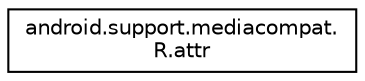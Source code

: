digraph "Graphical Class Hierarchy"
{
 // INTERACTIVE_SVG=YES
 // LATEX_PDF_SIZE
  edge [fontname="Helvetica",fontsize="10",labelfontname="Helvetica",labelfontsize="10"];
  node [fontname="Helvetica",fontsize="10",shape=record];
  rankdir="LR";
  Node0 [label="android.support.mediacompat.\lR.attr",height=0.2,width=0.4,color="black", fillcolor="white", style="filled",URL="$classandroid_1_1support_1_1mediacompat_1_1_r_1_1attr.html",tooltip=" "];
}
